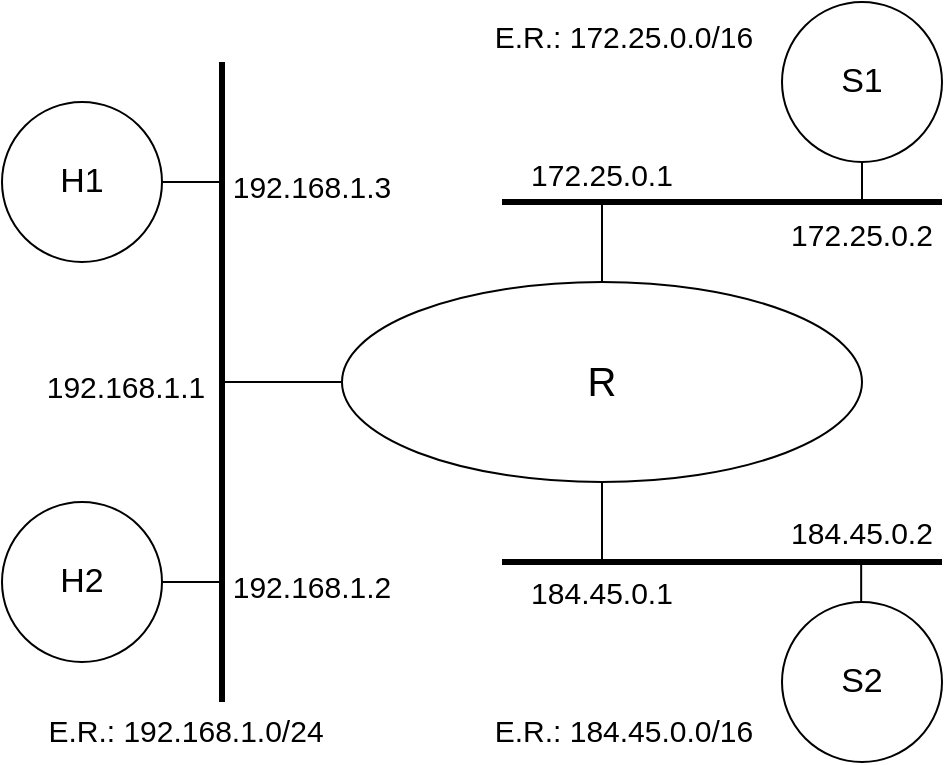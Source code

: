 <mxfile version="20.2.6" type="device"><diagram id="MKl4AdJ_riLovftGUIX9" name="Página-1"><mxGraphModel dx="1185" dy="662" grid="1" gridSize="10" guides="1" tooltips="1" connect="1" arrows="1" fold="1" page="1" pageScale="1" pageWidth="827" pageHeight="1169" math="0" shadow="0"><root><mxCell id="0"/><mxCell id="1" parent="0"/><mxCell id="zmRljL3ymMJWuyC_E2R5-1" value="" style="endArrow=none;html=1;rounded=0;strokeWidth=3;" edge="1" parent="1"><mxGeometry width="50" height="50" relative="1" as="geometry"><mxPoint x="289" y="480" as="sourcePoint"/><mxPoint x="289" y="160" as="targetPoint"/></mxGeometry></mxCell><mxCell id="zmRljL3ymMJWuyC_E2R5-2" value="&lt;font style=&quot;font-size: 17px;&quot;&gt;H1&lt;/font&gt;" style="ellipse;whiteSpace=wrap;html=1;aspect=fixed;" vertex="1" parent="1"><mxGeometry x="179" y="180" width="80" height="80" as="geometry"/></mxCell><mxCell id="zmRljL3ymMJWuyC_E2R5-3" value="" style="endArrow=none;html=1;rounded=0;strokeWidth=1;" edge="1" parent="1"><mxGeometry width="50" height="50" relative="1" as="geometry"><mxPoint x="259" y="220" as="sourcePoint"/><mxPoint x="289" y="220" as="targetPoint"/></mxGeometry></mxCell><mxCell id="zmRljL3ymMJWuyC_E2R5-4" value="&lt;font style=&quot;font-size: 17px;&quot;&gt;H2&lt;/font&gt;" style="ellipse;whiteSpace=wrap;html=1;aspect=fixed;" vertex="1" parent="1"><mxGeometry x="179" y="380" width="80" height="80" as="geometry"/></mxCell><mxCell id="zmRljL3ymMJWuyC_E2R5-5" value="" style="endArrow=none;html=1;rounded=0;strokeWidth=1;" edge="1" parent="1"><mxGeometry width="50" height="50" relative="1" as="geometry"><mxPoint x="259" y="420" as="sourcePoint"/><mxPoint x="289" y="420" as="targetPoint"/></mxGeometry></mxCell><mxCell id="zmRljL3ymMJWuyC_E2R5-6" value="&lt;font style=&quot;font-size: 20px;&quot;&gt;R&lt;/font&gt;" style="ellipse;whiteSpace=wrap;html=1;fontSize=17;" vertex="1" parent="1"><mxGeometry x="349" y="270" width="260" height="100" as="geometry"/></mxCell><mxCell id="zmRljL3ymMJWuyC_E2R5-7" value="" style="endArrow=none;html=1;rounded=0;fontSize=17;strokeWidth=1;entryX=0;entryY=0.5;entryDx=0;entryDy=0;" edge="1" parent="1" target="zmRljL3ymMJWuyC_E2R5-6"><mxGeometry width="50" height="50" relative="1" as="geometry"><mxPoint x="289" y="320" as="sourcePoint"/><mxPoint x="529" y="420" as="targetPoint"/></mxGeometry></mxCell><mxCell id="zmRljL3ymMJWuyC_E2R5-8" value="" style="endArrow=none;html=1;rounded=0;fontSize=20;strokeWidth=1;exitX=0.5;exitY=1;exitDx=0;exitDy=0;" edge="1" parent="1" source="zmRljL3ymMJWuyC_E2R5-6"><mxGeometry width="50" height="50" relative="1" as="geometry"><mxPoint x="526" y="450" as="sourcePoint"/><mxPoint x="479" y="410" as="targetPoint"/><Array as="points"/></mxGeometry></mxCell><mxCell id="zmRljL3ymMJWuyC_E2R5-9" value="" style="endArrow=none;html=1;rounded=0;fontSize=20;strokeWidth=1;entryX=0.5;entryY=0;entryDx=0;entryDy=0;" edge="1" parent="1" target="zmRljL3ymMJWuyC_E2R5-6"><mxGeometry width="50" height="50" relative="1" as="geometry"><mxPoint x="479" y="230" as="sourcePoint"/><mxPoint x="469.02" y="229" as="targetPoint"/></mxGeometry></mxCell><mxCell id="zmRljL3ymMJWuyC_E2R5-10" value="" style="endArrow=none;html=1;rounded=0;strokeWidth=3;" edge="1" parent="1"><mxGeometry width="50" height="50" relative="1" as="geometry"><mxPoint x="429" y="230" as="sourcePoint"/><mxPoint x="649" y="230" as="targetPoint"/></mxGeometry></mxCell><mxCell id="zmRljL3ymMJWuyC_E2R5-11" value="" style="endArrow=none;html=1;rounded=0;strokeWidth=3;" edge="1" parent="1"><mxGeometry width="50" height="50" relative="1" as="geometry"><mxPoint x="429" y="410" as="sourcePoint"/><mxPoint x="649" y="410" as="targetPoint"/></mxGeometry></mxCell><mxCell id="zmRljL3ymMJWuyC_E2R5-12" value="&lt;font style=&quot;font-size: 17px;&quot;&gt;S1&lt;/font&gt;" style="ellipse;whiteSpace=wrap;html=1;aspect=fixed;" vertex="1" parent="1"><mxGeometry x="569" y="130" width="80" height="80" as="geometry"/></mxCell><mxCell id="zmRljL3ymMJWuyC_E2R5-13" value="" style="endArrow=none;html=1;rounded=0;strokeWidth=1;" edge="1" parent="1"><mxGeometry width="50" height="50" relative="1" as="geometry"><mxPoint x="609" y="210" as="sourcePoint"/><mxPoint x="609" y="230" as="targetPoint"/></mxGeometry></mxCell><mxCell id="zmRljL3ymMJWuyC_E2R5-14" value="&lt;font style=&quot;font-size: 17px;&quot;&gt;S2&lt;/font&gt;" style="ellipse;whiteSpace=wrap;html=1;aspect=fixed;" vertex="1" parent="1"><mxGeometry x="569" y="430" width="80" height="80" as="geometry"/></mxCell><mxCell id="zmRljL3ymMJWuyC_E2R5-16" value="" style="endArrow=none;html=1;rounded=0;strokeWidth=1;" edge="1" parent="1"><mxGeometry width="50" height="50" relative="1" as="geometry"><mxPoint x="608.58" y="410" as="sourcePoint"/><mxPoint x="608.58" y="430" as="targetPoint"/></mxGeometry></mxCell><mxCell id="zmRljL3ymMJWuyC_E2R5-17" value="&lt;font style=&quot;font-size: 15px;&quot;&gt;184.45.0.1&lt;/font&gt;" style="text;html=1;strokeColor=none;fillColor=none;align=center;verticalAlign=middle;whiteSpace=wrap;rounded=0;fontSize=20;" vertex="1" parent="1"><mxGeometry x="449" y="408" width="60" height="30" as="geometry"/></mxCell><mxCell id="zmRljL3ymMJWuyC_E2R5-18" value="&lt;font style=&quot;font-size: 15px;&quot;&gt;172.25.0.1&lt;br&gt;&lt;/font&gt;" style="text;html=1;strokeColor=none;fillColor=none;align=center;verticalAlign=middle;whiteSpace=wrap;rounded=0;fontSize=20;" vertex="1" parent="1"><mxGeometry x="449" y="199" width="60" height="30" as="geometry"/></mxCell><mxCell id="zmRljL3ymMJWuyC_E2R5-19" value="&lt;font style=&quot;font-size: 15px;&quot;&gt;172.25.0.2&lt;br&gt;&lt;/font&gt;" style="text;html=1;strokeColor=none;fillColor=none;align=center;verticalAlign=middle;whiteSpace=wrap;rounded=0;fontSize=20;" vertex="1" parent="1"><mxGeometry x="579" y="229" width="60" height="30" as="geometry"/></mxCell><mxCell id="zmRljL3ymMJWuyC_E2R5-20" value="&lt;font style=&quot;font-size: 15px;&quot;&gt;184.45.0.2&lt;br&gt;&lt;/font&gt;" style="text;html=1;strokeColor=none;fillColor=none;align=center;verticalAlign=middle;whiteSpace=wrap;rounded=0;fontSize=20;" vertex="1" parent="1"><mxGeometry x="579" y="378" width="60" height="30" as="geometry"/></mxCell><mxCell id="zmRljL3ymMJWuyC_E2R5-21" value="&lt;font style=&quot;font-size: 15px;&quot;&gt;192.168.1.3&lt;br&gt;&lt;/font&gt;" style="text;html=1;strokeColor=none;fillColor=none;align=center;verticalAlign=middle;whiteSpace=wrap;rounded=0;fontSize=20;" vertex="1" parent="1"><mxGeometry x="294" y="205" width="80" height="30" as="geometry"/></mxCell><mxCell id="zmRljL3ymMJWuyC_E2R5-22" value="&lt;font style=&quot;font-size: 15px;&quot;&gt;192.168.1.2&lt;br&gt;&lt;/font&gt;" style="text;html=1;strokeColor=none;fillColor=none;align=center;verticalAlign=middle;whiteSpace=wrap;rounded=0;fontSize=20;" vertex="1" parent="1"><mxGeometry x="294" y="405" width="80" height="30" as="geometry"/></mxCell><mxCell id="zmRljL3ymMJWuyC_E2R5-23" value="&lt;font style=&quot;font-size: 15px;&quot;&gt;192.168.1.1&lt;br&gt;&lt;/font&gt;" style="text;html=1;strokeColor=none;fillColor=none;align=center;verticalAlign=middle;whiteSpace=wrap;rounded=0;fontSize=20;" vertex="1" parent="1"><mxGeometry x="201" y="305" width="80" height="30" as="geometry"/></mxCell><mxCell id="zmRljL3ymMJWuyC_E2R5-24" value="&lt;font style=&quot;font-size: 15px;&quot;&gt;E.R.: 172.25.0.0/16&lt;br&gt;&lt;/font&gt;" style="text;html=1;strokeColor=none;fillColor=none;align=center;verticalAlign=middle;whiteSpace=wrap;rounded=0;fontSize=20;" vertex="1" parent="1"><mxGeometry x="420" y="130" width="140" height="30" as="geometry"/></mxCell><mxCell id="zmRljL3ymMJWuyC_E2R5-25" value="&lt;font style=&quot;font-size: 15px;&quot;&gt;E.R.: 184.45.0.0/16&lt;br&gt;&lt;/font&gt;" style="text;html=1;strokeColor=none;fillColor=none;align=center;verticalAlign=middle;whiteSpace=wrap;rounded=0;fontSize=20;" vertex="1" parent="1"><mxGeometry x="420" y="477" width="140" height="30" as="geometry"/></mxCell><mxCell id="zmRljL3ymMJWuyC_E2R5-26" value="&lt;font style=&quot;font-size: 15px;&quot;&gt;E.R.: 192.168.1.0/24&lt;br&gt;&lt;/font&gt;" style="text;html=1;strokeColor=none;fillColor=none;align=center;verticalAlign=middle;whiteSpace=wrap;rounded=0;fontSize=20;" vertex="1" parent="1"><mxGeometry x="201" y="477" width="140" height="30" as="geometry"/></mxCell></root></mxGraphModel></diagram></mxfile>